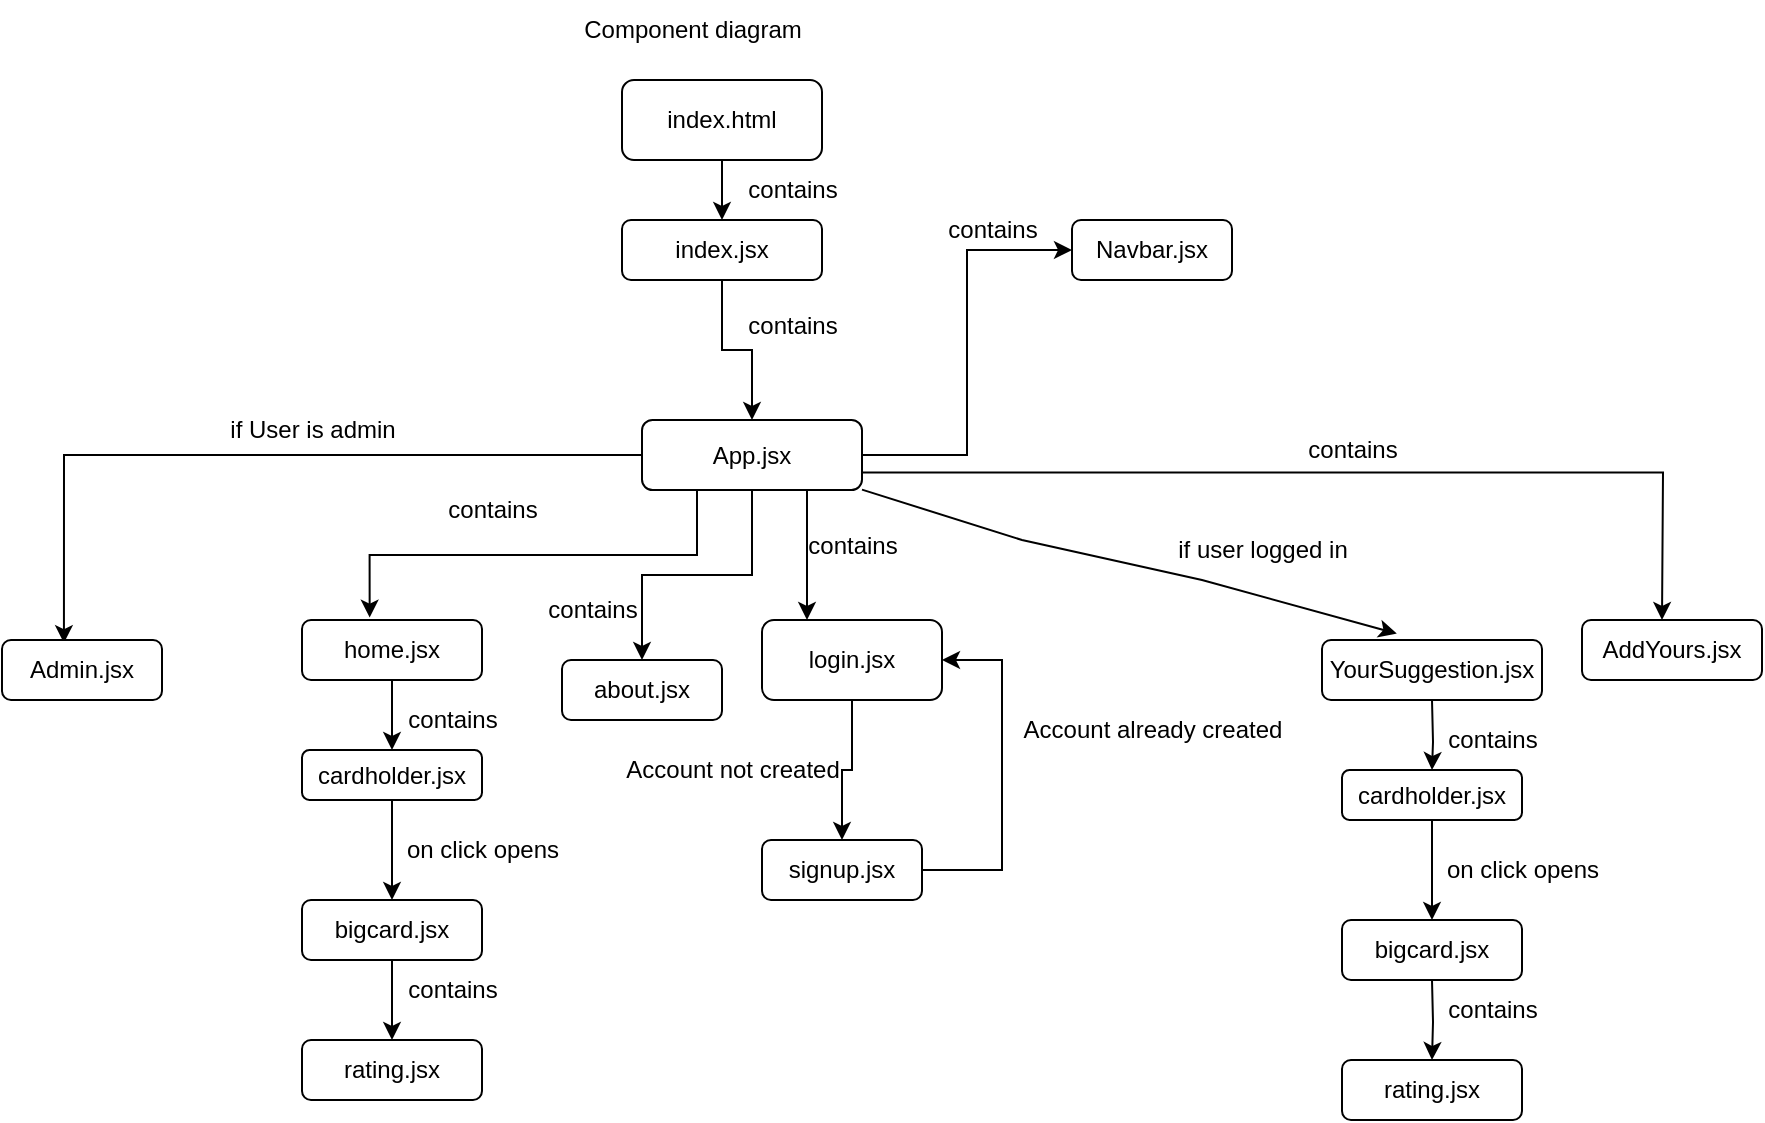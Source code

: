 <mxfile version="28.2.5">
  <diagram id="XdlOXW1KZ20kBSL2sz8A" name="Page-1">
    <mxGraphModel dx="2808" dy="2125" grid="1" gridSize="10" guides="1" tooltips="1" connect="1" arrows="1" fold="1" page="1" pageScale="1" pageWidth="850" pageHeight="1100" math="0" shadow="0">
      <root>
        <mxCell id="0" />
        <mxCell id="1" parent="0" />
        <mxCell id="z1nVIbvsm0ZFzDJkD7lg-3" style="edgeStyle=orthogonalEdgeStyle;rounded=0;orthogonalLoop=1;jettySize=auto;html=1;exitX=0.5;exitY=1;exitDx=0;exitDy=0;entryX=0.5;entryY=0;entryDx=0;entryDy=0;" edge="1" parent="1" source="z1nVIbvsm0ZFzDJkD7lg-1" target="z1nVIbvsm0ZFzDJkD7lg-2">
          <mxGeometry relative="1" as="geometry" />
        </mxCell>
        <mxCell id="z1nVIbvsm0ZFzDJkD7lg-1" value="index.html" style="rounded=1;whiteSpace=wrap;html=1;" vertex="1" parent="1">
          <mxGeometry x="290" y="20" width="100" height="40" as="geometry" />
        </mxCell>
        <mxCell id="z1nVIbvsm0ZFzDJkD7lg-5" style="edgeStyle=orthogonalEdgeStyle;rounded=0;orthogonalLoop=1;jettySize=auto;html=1;exitX=0.5;exitY=1;exitDx=0;exitDy=0;entryX=0.5;entryY=0;entryDx=0;entryDy=0;" edge="1" parent="1" source="z1nVIbvsm0ZFzDJkD7lg-2" target="z1nVIbvsm0ZFzDJkD7lg-4">
          <mxGeometry relative="1" as="geometry">
            <mxPoint x="340" y="170" as="sourcePoint" />
          </mxGeometry>
        </mxCell>
        <mxCell id="z1nVIbvsm0ZFzDJkD7lg-2" value="index.jsx" style="rounded=1;whiteSpace=wrap;html=1;" vertex="1" parent="1">
          <mxGeometry x="290" y="90" width="100" height="30" as="geometry" />
        </mxCell>
        <mxCell id="z1nVIbvsm0ZFzDJkD7lg-7" style="edgeStyle=orthogonalEdgeStyle;rounded=0;orthogonalLoop=1;jettySize=auto;html=1;exitX=1;exitY=0.5;exitDx=0;exitDy=0;entryX=0;entryY=0.5;entryDx=0;entryDy=0;" edge="1" parent="1" source="z1nVIbvsm0ZFzDJkD7lg-4" target="z1nVIbvsm0ZFzDJkD7lg-6">
          <mxGeometry relative="1" as="geometry" />
        </mxCell>
        <mxCell id="z1nVIbvsm0ZFzDJkD7lg-15" style="edgeStyle=orthogonalEdgeStyle;rounded=0;orthogonalLoop=1;jettySize=auto;html=1;entryX=0.5;entryY=0;entryDx=0;entryDy=0;exitX=0.5;exitY=1;exitDx=0;exitDy=0;" edge="1" parent="1" source="z1nVIbvsm0ZFzDJkD7lg-4" target="z1nVIbvsm0ZFzDJkD7lg-10">
          <mxGeometry relative="1" as="geometry">
            <mxPoint x="340" y="255" as="sourcePoint" />
          </mxGeometry>
        </mxCell>
        <mxCell id="z1nVIbvsm0ZFzDJkD7lg-16" style="edgeStyle=orthogonalEdgeStyle;rounded=0;orthogonalLoop=1;jettySize=auto;html=1;exitX=0.75;exitY=1;exitDx=0;exitDy=0;entryX=0.25;entryY=0;entryDx=0;entryDy=0;" edge="1" parent="1" source="z1nVIbvsm0ZFzDJkD7lg-4" target="z1nVIbvsm0ZFzDJkD7lg-11">
          <mxGeometry relative="1" as="geometry" />
        </mxCell>
        <mxCell id="z1nVIbvsm0ZFzDJkD7lg-40" style="edgeStyle=orthogonalEdgeStyle;rounded=0;orthogonalLoop=1;jettySize=auto;html=1;exitX=0;exitY=0.5;exitDx=0;exitDy=0;entryX=0.387;entryY=0.052;entryDx=0;entryDy=0;entryPerimeter=0;" edge="1" parent="1" source="z1nVIbvsm0ZFzDJkD7lg-4" target="z1nVIbvsm0ZFzDJkD7lg-41">
          <mxGeometry relative="1" as="geometry">
            <mxPoint x="80" y="310" as="targetPoint" />
          </mxGeometry>
        </mxCell>
        <mxCell id="z1nVIbvsm0ZFzDJkD7lg-49" style="edgeStyle=orthogonalEdgeStyle;rounded=0;orthogonalLoop=1;jettySize=auto;html=1;exitX=1;exitY=0.75;exitDx=0;exitDy=0;" edge="1" parent="1" source="z1nVIbvsm0ZFzDJkD7lg-4">
          <mxGeometry relative="1" as="geometry">
            <mxPoint x="810" y="290" as="targetPoint" />
          </mxGeometry>
        </mxCell>
        <mxCell id="z1nVIbvsm0ZFzDJkD7lg-4" value="App.jsx" style="rounded=1;whiteSpace=wrap;html=1;" vertex="1" parent="1">
          <mxGeometry x="300" y="190" width="110" height="35" as="geometry" />
        </mxCell>
        <mxCell id="z1nVIbvsm0ZFzDJkD7lg-6" value="Navbar.jsx" style="rounded=1;whiteSpace=wrap;html=1;" vertex="1" parent="1">
          <mxGeometry x="515" y="90" width="80" height="30" as="geometry" />
        </mxCell>
        <mxCell id="z1nVIbvsm0ZFzDJkD7lg-8" value="contains" style="text;html=1;align=center;verticalAlign=middle;resizable=0;points=[];autosize=1;strokeColor=none;fillColor=none;" vertex="1" parent="1">
          <mxGeometry x="440" y="80" width="70" height="30" as="geometry" />
        </mxCell>
        <mxCell id="z1nVIbvsm0ZFzDJkD7lg-26" style="edgeStyle=orthogonalEdgeStyle;rounded=0;orthogonalLoop=1;jettySize=auto;html=1;exitX=0.5;exitY=1;exitDx=0;exitDy=0;" edge="1" parent="1" source="z1nVIbvsm0ZFzDJkD7lg-9" target="z1nVIbvsm0ZFzDJkD7lg-20">
          <mxGeometry relative="1" as="geometry" />
        </mxCell>
        <mxCell id="z1nVIbvsm0ZFzDJkD7lg-9" value="home.jsx" style="rounded=1;whiteSpace=wrap;html=1;" vertex="1" parent="1">
          <mxGeometry x="130" y="290" width="90" height="30" as="geometry" />
        </mxCell>
        <mxCell id="z1nVIbvsm0ZFzDJkD7lg-10" value="about.jsx" style="rounded=1;whiteSpace=wrap;html=1;" vertex="1" parent="1">
          <mxGeometry x="260" y="310" width="80" height="30" as="geometry" />
        </mxCell>
        <mxCell id="z1nVIbvsm0ZFzDJkD7lg-13" style="edgeStyle=orthogonalEdgeStyle;rounded=0;orthogonalLoop=1;jettySize=auto;html=1;exitX=0.5;exitY=1;exitDx=0;exitDy=0;" edge="1" parent="1" source="z1nVIbvsm0ZFzDJkD7lg-11" target="z1nVIbvsm0ZFzDJkD7lg-12">
          <mxGeometry relative="1" as="geometry" />
        </mxCell>
        <mxCell id="z1nVIbvsm0ZFzDJkD7lg-11" value="login.jsx" style="rounded=1;whiteSpace=wrap;html=1;" vertex="1" parent="1">
          <mxGeometry x="360" y="290" width="90" height="40" as="geometry" />
        </mxCell>
        <mxCell id="z1nVIbvsm0ZFzDJkD7lg-14" style="edgeStyle=orthogonalEdgeStyle;rounded=0;orthogonalLoop=1;jettySize=auto;html=1;exitX=1;exitY=0.5;exitDx=0;exitDy=0;entryX=1;entryY=0.5;entryDx=0;entryDy=0;" edge="1" parent="1" source="z1nVIbvsm0ZFzDJkD7lg-12" target="z1nVIbvsm0ZFzDJkD7lg-11">
          <mxGeometry relative="1" as="geometry">
            <Array as="points">
              <mxPoint x="480" y="415" />
              <mxPoint x="480" y="310" />
            </Array>
          </mxGeometry>
        </mxCell>
        <mxCell id="z1nVIbvsm0ZFzDJkD7lg-12" value="signup.jsx" style="rounded=1;whiteSpace=wrap;html=1;" vertex="1" parent="1">
          <mxGeometry x="360" y="400" width="80" height="30" as="geometry" />
        </mxCell>
        <mxCell id="z1nVIbvsm0ZFzDJkD7lg-17" value="contains" style="text;html=1;align=center;verticalAlign=middle;resizable=0;points=[];autosize=1;strokeColor=none;fillColor=none;" vertex="1" parent="1">
          <mxGeometry x="240" y="270" width="70" height="30" as="geometry" />
        </mxCell>
        <mxCell id="z1nVIbvsm0ZFzDJkD7lg-18" style="edgeStyle=orthogonalEdgeStyle;rounded=0;orthogonalLoop=1;jettySize=auto;html=1;exitX=0.25;exitY=1;exitDx=0;exitDy=0;entryX=0.376;entryY=-0.04;entryDx=0;entryDy=0;entryPerimeter=0;" edge="1" parent="1" source="z1nVIbvsm0ZFzDJkD7lg-4" target="z1nVIbvsm0ZFzDJkD7lg-9">
          <mxGeometry relative="1" as="geometry" />
        </mxCell>
        <mxCell id="z1nVIbvsm0ZFzDJkD7lg-19" value="contains" style="text;html=1;align=center;verticalAlign=middle;resizable=0;points=[];autosize=1;strokeColor=none;fillColor=none;" vertex="1" parent="1">
          <mxGeometry x="190" y="220" width="70" height="30" as="geometry" />
        </mxCell>
        <mxCell id="z1nVIbvsm0ZFzDJkD7lg-28" style="edgeStyle=orthogonalEdgeStyle;rounded=0;orthogonalLoop=1;jettySize=auto;html=1;exitX=0.5;exitY=1;exitDx=0;exitDy=0;entryX=0.5;entryY=0;entryDx=0;entryDy=0;" edge="1" parent="1" source="z1nVIbvsm0ZFzDJkD7lg-20" target="z1nVIbvsm0ZFzDJkD7lg-21">
          <mxGeometry relative="1" as="geometry" />
        </mxCell>
        <mxCell id="z1nVIbvsm0ZFzDJkD7lg-20" value="cardholder.jsx" style="rounded=1;whiteSpace=wrap;html=1;" vertex="1" parent="1">
          <mxGeometry x="130" y="355" width="90" height="25" as="geometry" />
        </mxCell>
        <mxCell id="z1nVIbvsm0ZFzDJkD7lg-44" style="edgeStyle=orthogonalEdgeStyle;rounded=0;orthogonalLoop=1;jettySize=auto;html=1;exitX=0.5;exitY=1;exitDx=0;exitDy=0;entryX=0.5;entryY=0;entryDx=0;entryDy=0;" edge="1" parent="1" source="z1nVIbvsm0ZFzDJkD7lg-21" target="z1nVIbvsm0ZFzDJkD7lg-43">
          <mxGeometry relative="1" as="geometry" />
        </mxCell>
        <mxCell id="z1nVIbvsm0ZFzDJkD7lg-21" value="bigcard.jsx" style="rounded=1;whiteSpace=wrap;html=1;" vertex="1" parent="1">
          <mxGeometry x="130" y="430" width="90" height="30" as="geometry" />
        </mxCell>
        <mxCell id="z1nVIbvsm0ZFzDJkD7lg-22" value="" style="endArrow=classic;html=1;rounded=0;entryX=0.34;entryY=-0.107;entryDx=0;entryDy=0;entryPerimeter=0;" edge="1" parent="1" source="z1nVIbvsm0ZFzDJkD7lg-4" target="z1nVIbvsm0ZFzDJkD7lg-23">
          <mxGeometry width="50" height="50" relative="1" as="geometry">
            <mxPoint x="460" y="300" as="sourcePoint" />
            <mxPoint x="510" y="250" as="targetPoint" />
            <Array as="points">
              <mxPoint x="490" y="250" />
              <mxPoint x="580" y="270" />
            </Array>
          </mxGeometry>
        </mxCell>
        <mxCell id="z1nVIbvsm0ZFzDJkD7lg-23" value="YourSuggestion.jsx" style="rounded=1;whiteSpace=wrap;html=1;" vertex="1" parent="1">
          <mxGeometry x="640" y="300" width="110" height="30" as="geometry" />
        </mxCell>
        <mxCell id="z1nVIbvsm0ZFzDJkD7lg-24" value="contains" style="text;html=1;align=center;verticalAlign=middle;resizable=0;points=[];autosize=1;strokeColor=none;fillColor=none;" vertex="1" parent="1">
          <mxGeometry x="370" y="238" width="70" height="30" as="geometry" />
        </mxCell>
        <mxCell id="z1nVIbvsm0ZFzDJkD7lg-27" value="contains" style="text;html=1;align=center;verticalAlign=middle;resizable=0;points=[];autosize=1;strokeColor=none;fillColor=none;" vertex="1" parent="1">
          <mxGeometry x="170" y="325" width="70" height="30" as="geometry" />
        </mxCell>
        <mxCell id="z1nVIbvsm0ZFzDJkD7lg-29" value="on click opens" style="text;html=1;align=center;verticalAlign=middle;resizable=0;points=[];autosize=1;strokeColor=none;fillColor=none;" vertex="1" parent="1">
          <mxGeometry x="170" y="390" width="100" height="30" as="geometry" />
        </mxCell>
        <mxCell id="z1nVIbvsm0ZFzDJkD7lg-30" value="Account already created" style="text;html=1;align=center;verticalAlign=middle;resizable=0;points=[];autosize=1;strokeColor=none;fillColor=none;" vertex="1" parent="1">
          <mxGeometry x="480" y="330" width="150" height="30" as="geometry" />
        </mxCell>
        <mxCell id="z1nVIbvsm0ZFzDJkD7lg-31" value="Account not created" style="text;html=1;align=center;verticalAlign=middle;resizable=0;points=[];autosize=1;strokeColor=none;fillColor=none;" vertex="1" parent="1">
          <mxGeometry x="280" y="350" width="130" height="30" as="geometry" />
        </mxCell>
        <mxCell id="z1nVIbvsm0ZFzDJkD7lg-33" style="edgeStyle=orthogonalEdgeStyle;rounded=0;orthogonalLoop=1;jettySize=auto;html=1;exitX=0.5;exitY=1;exitDx=0;exitDy=0;" edge="1" parent="1" target="z1nVIbvsm0ZFzDJkD7lg-35">
          <mxGeometry relative="1" as="geometry">
            <mxPoint x="695" y="330" as="sourcePoint" />
          </mxGeometry>
        </mxCell>
        <mxCell id="z1nVIbvsm0ZFzDJkD7lg-34" style="edgeStyle=orthogonalEdgeStyle;rounded=0;orthogonalLoop=1;jettySize=auto;html=1;exitX=0.5;exitY=1;exitDx=0;exitDy=0;entryX=0.5;entryY=0;entryDx=0;entryDy=0;" edge="1" parent="1" source="z1nVIbvsm0ZFzDJkD7lg-35" target="z1nVIbvsm0ZFzDJkD7lg-36">
          <mxGeometry relative="1" as="geometry" />
        </mxCell>
        <mxCell id="z1nVIbvsm0ZFzDJkD7lg-35" value="cardholder.jsx" style="rounded=1;whiteSpace=wrap;html=1;" vertex="1" parent="1">
          <mxGeometry x="650" y="365" width="90" height="25" as="geometry" />
        </mxCell>
        <mxCell id="z1nVIbvsm0ZFzDJkD7lg-36" value="bigcard.jsx" style="rounded=1;whiteSpace=wrap;html=1;" vertex="1" parent="1">
          <mxGeometry x="650" y="440" width="90" height="30" as="geometry" />
        </mxCell>
        <mxCell id="z1nVIbvsm0ZFzDJkD7lg-37" value="contains" style="text;html=1;align=center;verticalAlign=middle;resizable=0;points=[];autosize=1;strokeColor=none;fillColor=none;" vertex="1" parent="1">
          <mxGeometry x="690" y="335" width="70" height="30" as="geometry" />
        </mxCell>
        <mxCell id="z1nVIbvsm0ZFzDJkD7lg-38" value="on click opens" style="text;html=1;align=center;verticalAlign=middle;resizable=0;points=[];autosize=1;strokeColor=none;fillColor=none;" vertex="1" parent="1">
          <mxGeometry x="690" y="400" width="100" height="30" as="geometry" />
        </mxCell>
        <mxCell id="z1nVIbvsm0ZFzDJkD7lg-39" value="if user logged in" style="text;html=1;align=center;verticalAlign=middle;resizable=0;points=[];autosize=1;strokeColor=none;fillColor=none;" vertex="1" parent="1">
          <mxGeometry x="555" y="240" width="110" height="30" as="geometry" />
        </mxCell>
        <mxCell id="z1nVIbvsm0ZFzDJkD7lg-41" value="Admin.jsx" style="rounded=1;whiteSpace=wrap;html=1;" vertex="1" parent="1">
          <mxGeometry x="-20" y="300" width="80" height="30" as="geometry" />
        </mxCell>
        <mxCell id="z1nVIbvsm0ZFzDJkD7lg-42" value="if User is admin" style="text;html=1;align=center;verticalAlign=middle;resizable=0;points=[];autosize=1;strokeColor=none;fillColor=none;" vertex="1" parent="1">
          <mxGeometry x="80" y="180" width="110" height="30" as="geometry" />
        </mxCell>
        <mxCell id="z1nVIbvsm0ZFzDJkD7lg-43" value="rating.jsx" style="rounded=1;whiteSpace=wrap;html=1;" vertex="1" parent="1">
          <mxGeometry x="130" y="500" width="90" height="30" as="geometry" />
        </mxCell>
        <mxCell id="z1nVIbvsm0ZFzDJkD7lg-45" value="contains" style="text;html=1;align=center;verticalAlign=middle;resizable=0;points=[];autosize=1;strokeColor=none;fillColor=none;" vertex="1" parent="1">
          <mxGeometry x="170" y="460" width="70" height="30" as="geometry" />
        </mxCell>
        <mxCell id="z1nVIbvsm0ZFzDJkD7lg-46" style="edgeStyle=orthogonalEdgeStyle;rounded=0;orthogonalLoop=1;jettySize=auto;html=1;exitX=0.5;exitY=1;exitDx=0;exitDy=0;entryX=0.5;entryY=0;entryDx=0;entryDy=0;" edge="1" parent="1" target="z1nVIbvsm0ZFzDJkD7lg-47">
          <mxGeometry relative="1" as="geometry">
            <mxPoint x="695" y="470" as="sourcePoint" />
          </mxGeometry>
        </mxCell>
        <mxCell id="z1nVIbvsm0ZFzDJkD7lg-47" value="rating.jsx" style="rounded=1;whiteSpace=wrap;html=1;" vertex="1" parent="1">
          <mxGeometry x="650" y="510" width="90" height="30" as="geometry" />
        </mxCell>
        <mxCell id="z1nVIbvsm0ZFzDJkD7lg-48" value="contains" style="text;html=1;align=center;verticalAlign=middle;resizable=0;points=[];autosize=1;strokeColor=none;fillColor=none;" vertex="1" parent="1">
          <mxGeometry x="690" y="470" width="70" height="30" as="geometry" />
        </mxCell>
        <mxCell id="z1nVIbvsm0ZFzDJkD7lg-50" value="AddYours.jsx" style="rounded=1;whiteSpace=wrap;html=1;" vertex="1" parent="1">
          <mxGeometry x="770" y="290" width="90" height="30" as="geometry" />
        </mxCell>
        <mxCell id="z1nVIbvsm0ZFzDJkD7lg-52" value="contains" style="text;html=1;align=center;verticalAlign=middle;resizable=0;points=[];autosize=1;strokeColor=none;fillColor=none;" vertex="1" parent="1">
          <mxGeometry x="620" y="190" width="70" height="30" as="geometry" />
        </mxCell>
        <mxCell id="z1nVIbvsm0ZFzDJkD7lg-53" value="contains" style="text;html=1;align=center;verticalAlign=middle;resizable=0;points=[];autosize=1;strokeColor=none;fillColor=none;" vertex="1" parent="1">
          <mxGeometry x="340" y="60" width="70" height="30" as="geometry" />
        </mxCell>
        <mxCell id="z1nVIbvsm0ZFzDJkD7lg-54" value="contains" style="text;html=1;align=center;verticalAlign=middle;resizable=0;points=[];autosize=1;strokeColor=none;fillColor=none;" vertex="1" parent="1">
          <mxGeometry x="340" y="128" width="70" height="30" as="geometry" />
        </mxCell>
        <mxCell id="z1nVIbvsm0ZFzDJkD7lg-55" value="Component diagram" style="text;html=1;align=center;verticalAlign=middle;resizable=0;points=[];autosize=1;strokeColor=none;fillColor=none;" vertex="1" parent="1">
          <mxGeometry x="260" y="-20" width="130" height="30" as="geometry" />
        </mxCell>
      </root>
    </mxGraphModel>
  </diagram>
</mxfile>
